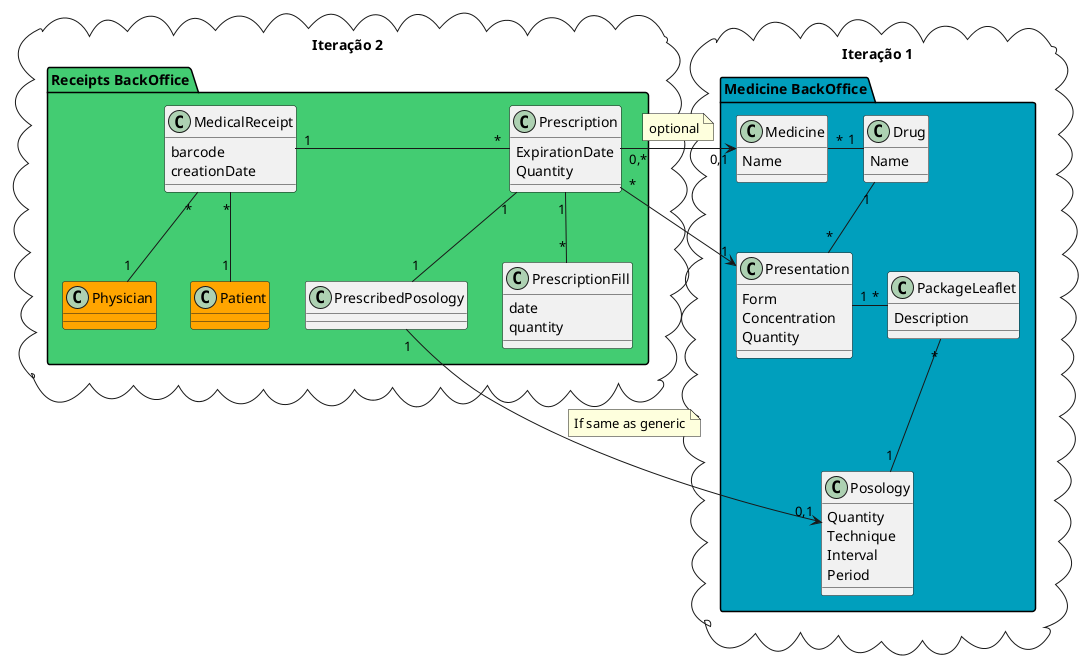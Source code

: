 @startuml "dm_it2_global"

' ### [ITERAÇÃO 1] ###
package "Iteração 1" <<cloud>> {
    package "Medicine BackOffice" #009FBD {

        class Medicine {
            Name
        }
        class Drug {
            Name
        }
        class Presentation {
            Form
            Concentration
            Quantity
        }
        class Posology {
            Quantity
            Technique
            Interval
            Period
        }
        class PackageLeaflet {
            Description
        }
    }
}

' ### [ITERAÇÃO 2] ###
package "Iteração 2" <<cloud>> {
    package "Receipts BackOffice" #43CC72 {

        class Physician #orange
        class Patient #orange
        class Prescription {
            ExpirationDate
            Quantity
        }
        class MedicalReceipt {
            barcode
            creationDate
        }
        class PrescribedPosology
        class PrescriptionFill {
            date
            quantity
        }
    }
}

' ### [NOTES] ###

' ### [RELATIONS] ###
MedicalReceipt "*" -- "1" Physician
MedicalReceipt "*" -- "1" Patient
MedicalReceipt "1" - "*" Prescription
Prescription "*" --> "1" Presentation
Medicine "*" - "1" Drug
Drug "1" -- "*" Presentation
Prescription "0,*" -> "0,1" Medicine
note on link: optional

Prescription "1" -- "*" PrescriptionFill
Prescription "1" -- "1" PrescribedPosology
Presentation "1" - "*" PackageLeaflet
PackageLeaflet "*" -- "1" Posology
PrescribedPosology "1" --> "0,1" Posology
note on link : If same as generic

@enduml